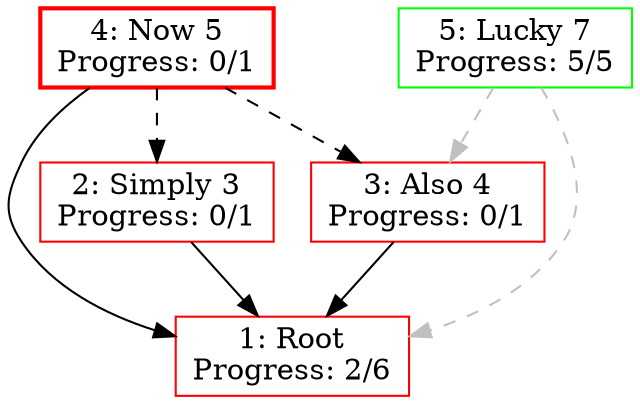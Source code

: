 digraph g {
node [shape=box];
1 [label="1: Root
Progress: 2/6", color=red];
2 [label="2: Simply 3
Progress: 0/1", color=red];
3 [label="3: Also 4
Progress: 0/1", color=red];
4 [label="4: Now 5
Progress: 0/1", color=red, style=bold];
5 [label="5: Lucky 7
Progress: 5/5", color=green];
2 -> 1 [color=black];
3 -> 1 [color=black];
4 -> 1 [color=black];
5 -> 1 [color=gray, style=dashed];
4 -> 2 [color=black, style=dashed];
4 -> 3 [color=black, style=dashed];
5 -> 3 [color=gray, style=dashed];
}
